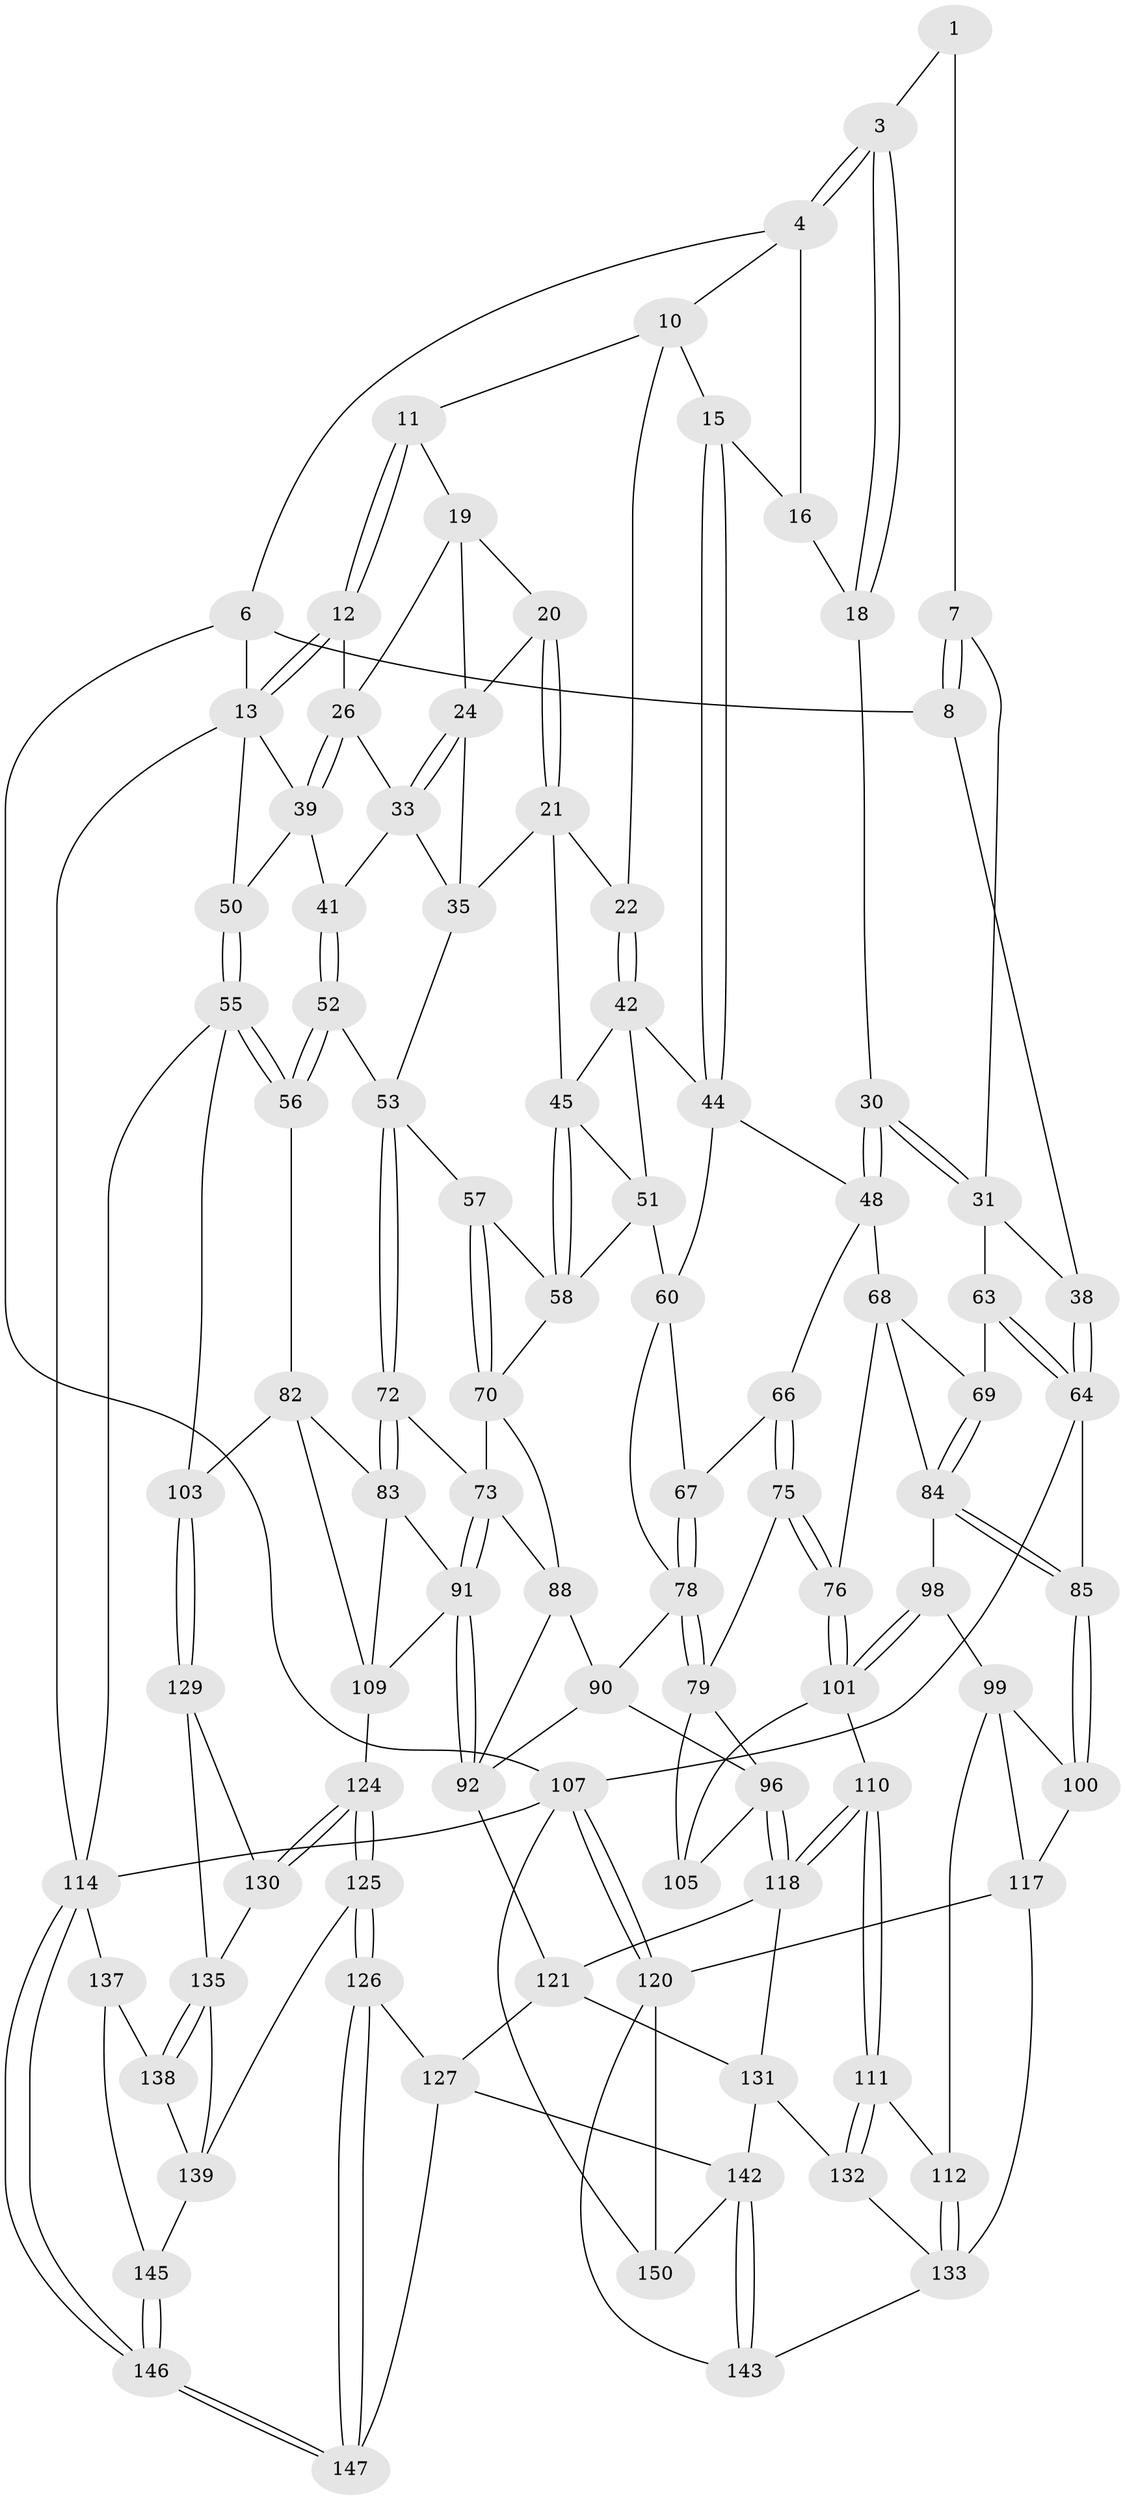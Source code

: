 // Generated by graph-tools (version 1.1) at 2025/24/03/03/25 07:24:35]
// undirected, 96 vertices, 219 edges
graph export_dot {
graph [start="1"]
  node [color=gray90,style=filled];
  1 [pos="+0.08753564276044687+0",super="+2"];
  3 [pos="+0.14510962662213944+0.07162337393814383"];
  4 [pos="+0.25332456358194405+0",super="+5"];
  6 [pos="+0.07333385153937531+0",super="+9"];
  7 [pos="+0.045378687972296924+0.07724202820852594",super="+28"];
  8 [pos="+0+0.18689649287470486"];
  10 [pos="+0.43497699479540547+0",super="+14"];
  11 [pos="+0.9364110618555552+0"];
  12 [pos="+1+0"];
  13 [pos="+1+0",super="+49"];
  15 [pos="+0.3550979604248541+0.1380935240706401"];
  16 [pos="+0.33067856153970593+0.1399411178459672",super="+17"];
  18 [pos="+0.22133131531910621+0.10487406334609439",super="+29"];
  19 [pos="+0.870821557664347+0",super="+23"];
  20 [pos="+0.7181041844427318+0.028028190239899452"];
  21 [pos="+0.5213031896867092+0.06867187626661864",super="+34"];
  22 [pos="+0.5010294573135653+0.05501980937884224"];
  24 [pos="+0.7851499546663694+0.1040205276763287",super="+25"];
  26 [pos="+0.9063849671503164+0.15071851043634987",super="+27"];
  30 [pos="+0.20896975846735916+0.21911893396753054"];
  31 [pos="+0.17645202502724622+0.21370729449277523",super="+32"];
  33 [pos="+0.8111159589041258+0.1559472424456084",super="+36"];
  35 [pos="+0.6708406465579819+0.1903574371348156",super="+37"];
  38 [pos="+0+0.22873255403240983"];
  39 [pos="+0.9329491140520544+0.17833039183847604",super="+40"];
  41 [pos="+0.909422618920049+0.2314485072273776"];
  42 [pos="+0.45274585191659694+0.234869790056472",super="+43"];
  44 [pos="+0.38477770605570805+0.24319431793083082",super="+47"];
  45 [pos="+0.5954582011265971+0.21984267685955516",super="+46"];
  48 [pos="+0.22766061268549195+0.2555248807602521",super="+65"];
  50 [pos="+1+0.36975896810152864"];
  51 [pos="+0.4840142650722244+0.3171091041477138",super="+59"];
  52 [pos="+0.897887412004811+0.30430595623432566"];
  53 [pos="+0.7542781970744126+0.3010767970392572",super="+54"];
  55 [pos="+1+0.3951538955289741",super="+102"];
  56 [pos="+0.9472913090942456+0.3632986339784166"];
  57 [pos="+0.617167694261297+0.3336732079119985"];
  58 [pos="+0.5893187830630768+0.2812949916264653",super="+62"];
  60 [pos="+0.47792123442905304+0.36401205040602125",super="+61"];
  63 [pos="+0.09260342372230432+0.29177719845167305"];
  64 [pos="+0+0.3260645642580163",super="+86"];
  66 [pos="+0.2478083322777851+0.30177831517852716"];
  67 [pos="+0.34295722008645085+0.34096588026681734"];
  68 [pos="+0.21166477516183602+0.3079877230011802",super="+77"];
  69 [pos="+0.12412211218306417+0.36814896275381787"];
  70 [pos="+0.6128535229430013+0.3515679997198252",super="+71"];
  72 [pos="+0.7452718097994243+0.357474574403607"];
  73 [pos="+0.6739285573810182+0.41144000624947985",super="+74"];
  75 [pos="+0.27001812127561514+0.45321154969695376"];
  76 [pos="+0.24300869941079853+0.4623676133836137"];
  78 [pos="+0.38416828195474084+0.4152683329358645",super="+81"];
  79 [pos="+0.3328889898045298+0.45709162588781954",super="+80"];
  82 [pos="+0.8810669104162542+0.4376167934268353",super="+104"];
  83 [pos="+0.8201912449795061+0.4615625874535036",super="+93"];
  84 [pos="+0.10539667179429912+0.40832378548103093",super="+87"];
  85 [pos="+0+0.4382994900178521"];
  88 [pos="+0.5613926485013812+0.42391972638095893",super="+89"];
  90 [pos="+0.43825294191226605+0.4330888714504051",super="+95"];
  91 [pos="+0.6602401270699829+0.557607040983032",super="+94"];
  92 [pos="+0.5976319959023108+0.5655228221686225",super="+116"];
  96 [pos="+0.4013206725540739+0.5809430686899156",super="+97"];
  98 [pos="+0.13056037490665673+0.5264732966706537"];
  99 [pos="+0.11944012549090188+0.5311542782748335",super="+113"];
  100 [pos="+0.05636043996873651+0.5432385806343866"];
  101 [pos="+0.20808020465558053+0.5666976404021383",super="+106"];
  103 [pos="+1+0.623529383559794"];
  105 [pos="+0.2811476069193111+0.5800491912792203"];
  107 [pos="+0+0.7836958585543332",super="+108"];
  109 [pos="+0.883018689783656+0.6112849672844558",super="+123"];
  110 [pos="+0.2296333395785382+0.658425972482707"];
  111 [pos="+0.21181847465575857+0.6868853183030703"];
  112 [pos="+0.17256380745687033+0.6821155336165077"];
  114 [pos="+1+1",super="+115"];
  117 [pos="+0.07385256917314699+0.5963690921104378",super="+119"];
  118 [pos="+0.3806346285630122+0.6390827414279012",super="+122"];
  120 [pos="+0+0.7709587680101966",super="+144"];
  121 [pos="+0.5272925318505254+0.7312337058876365",super="+128"];
  124 [pos="+0.7781298818851164+0.774628583560771"];
  125 [pos="+0.7685347300932018+0.8033275978634082"];
  126 [pos="+0.744647673902234+0.8195574152844929"];
  127 [pos="+0.6358597215669473+0.8690594514390563",super="+148"];
  129 [pos="+1+0.720317774090373"];
  130 [pos="+0.9519737636567555+0.7388300400516785"];
  131 [pos="+0.35647133957786786+0.7816562760452075",super="+141"];
  132 [pos="+0.23875885267520228+0.7716198473066883"];
  133 [pos="+0+0.7542000221006773",super="+134"];
  135 [pos="+0.9631706490102706+0.8140118132530022",super="+136"];
  137 [pos="+1+0.8766102998330898"];
  138 [pos="+0.9829029064441692+0.8658741341741504"];
  139 [pos="+0.8281004162395811+0.8406680138777584",super="+140"];
  142 [pos="+0.3815596662943584+0.9536732855109045",super="+149"];
  143 [pos="+0.2116317573807711+0.8574384488280675"];
  145 [pos="+0.9135204221062088+0.9661062510091105"];
  146 [pos="+1+1"];
  147 [pos="+0.9683380119199855+1"];
  150 [pos="+0.07912617235007446+1"];
  1 -- 7 [weight=2];
  1 -- 3;
  3 -- 4;
  3 -- 4;
  3 -- 18;
  3 -- 18;
  4 -- 10;
  4 -- 6;
  4 -- 16;
  6 -- 8;
  6 -- 13;
  6 -- 107;
  7 -- 8;
  7 -- 8;
  7 -- 31;
  8 -- 38;
  10 -- 11;
  10 -- 22;
  10 -- 15;
  11 -- 12;
  11 -- 12;
  11 -- 19;
  12 -- 13;
  12 -- 13;
  12 -- 26;
  13 -- 114;
  13 -- 50;
  13 -- 39;
  15 -- 16;
  15 -- 44;
  15 -- 44;
  16 -- 18 [weight=2];
  18 -- 30;
  19 -- 20;
  19 -- 24;
  19 -- 26;
  20 -- 21;
  20 -- 21;
  20 -- 24;
  21 -- 22;
  21 -- 45;
  21 -- 35;
  22 -- 42;
  22 -- 42;
  24 -- 33;
  24 -- 33;
  24 -- 35;
  26 -- 39;
  26 -- 39;
  26 -- 33;
  30 -- 31;
  30 -- 31;
  30 -- 48;
  30 -- 48;
  31 -- 63;
  31 -- 38;
  33 -- 35;
  33 -- 41;
  35 -- 53;
  38 -- 64;
  38 -- 64;
  39 -- 41;
  39 -- 50;
  41 -- 52;
  41 -- 52;
  42 -- 51;
  42 -- 44;
  42 -- 45;
  44 -- 48;
  44 -- 60;
  45 -- 58;
  45 -- 58;
  45 -- 51;
  48 -- 66;
  48 -- 68;
  50 -- 55;
  50 -- 55;
  51 -- 58;
  51 -- 60;
  52 -- 53;
  52 -- 56;
  52 -- 56;
  53 -- 72;
  53 -- 72;
  53 -- 57;
  55 -- 56;
  55 -- 56;
  55 -- 114;
  55 -- 103;
  56 -- 82;
  57 -- 58;
  57 -- 70;
  57 -- 70;
  58 -- 70;
  60 -- 78;
  60 -- 67;
  63 -- 64;
  63 -- 64;
  63 -- 69;
  64 -- 107;
  64 -- 85;
  66 -- 67;
  66 -- 75;
  66 -- 75;
  67 -- 78;
  67 -- 78;
  68 -- 69;
  68 -- 84;
  68 -- 76;
  69 -- 84;
  69 -- 84;
  70 -- 73;
  70 -- 88;
  72 -- 73;
  72 -- 83;
  72 -- 83;
  73 -- 91;
  73 -- 91;
  73 -- 88;
  75 -- 76;
  75 -- 76;
  75 -- 79;
  76 -- 101;
  76 -- 101;
  78 -- 79;
  78 -- 79;
  78 -- 90;
  79 -- 96;
  79 -- 105;
  82 -- 83;
  82 -- 109;
  82 -- 103;
  83 -- 91;
  83 -- 109;
  84 -- 85;
  84 -- 85;
  84 -- 98;
  85 -- 100;
  85 -- 100;
  88 -- 90;
  88 -- 92;
  90 -- 96;
  90 -- 92;
  91 -- 92;
  91 -- 92;
  91 -- 109;
  92 -- 121;
  96 -- 118;
  96 -- 118;
  96 -- 105;
  98 -- 99;
  98 -- 101;
  98 -- 101;
  99 -- 100;
  99 -- 112;
  99 -- 117;
  100 -- 117;
  101 -- 105;
  101 -- 110;
  103 -- 129;
  103 -- 129;
  107 -- 120;
  107 -- 120;
  107 -- 150;
  107 -- 114;
  109 -- 124;
  110 -- 111;
  110 -- 111;
  110 -- 118;
  110 -- 118;
  111 -- 112;
  111 -- 132;
  111 -- 132;
  112 -- 133;
  112 -- 133;
  114 -- 146;
  114 -- 146;
  114 -- 137;
  117 -- 120;
  117 -- 133;
  118 -- 121;
  118 -- 131;
  120 -- 150;
  120 -- 143;
  121 -- 131;
  121 -- 127;
  124 -- 125;
  124 -- 125;
  124 -- 130;
  124 -- 130;
  125 -- 126;
  125 -- 126;
  125 -- 139;
  126 -- 127;
  126 -- 147;
  126 -- 147;
  127 -- 147;
  127 -- 142;
  129 -- 130;
  129 -- 135;
  130 -- 135;
  131 -- 132;
  131 -- 142;
  132 -- 133;
  133 -- 143;
  135 -- 138;
  135 -- 138;
  135 -- 139;
  137 -- 138;
  137 -- 145;
  138 -- 139;
  139 -- 145;
  142 -- 143;
  142 -- 143;
  142 -- 150;
  145 -- 146;
  145 -- 146;
  146 -- 147;
  146 -- 147;
}
